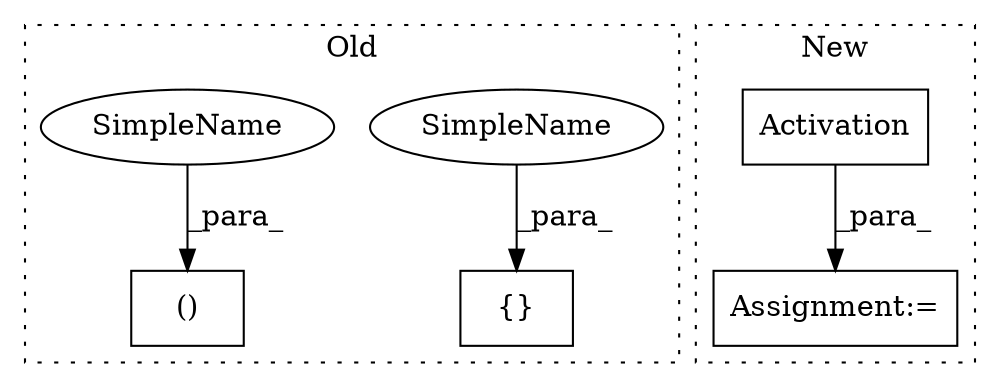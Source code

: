digraph G {
subgraph cluster0 {
1 [label="{}" a="4" s="3015,3021" l="1,1" shape="box"];
4 [label="()" a="106" s="2937" l="17" shape="box"];
5 [label="SimpleName" a="42" s="3016" l="2" shape="ellipse"];
6 [label="SimpleName" a="42" s="2937" l="2" shape="ellipse"];
label = "Old";
style="dotted";
}
subgraph cluster1 {
2 [label="Activation" a="32" s="3219,3241" l="11,1" shape="box"];
3 [label="Assignment:=" a="7" s="3376" l="1" shape="box"];
label = "New";
style="dotted";
}
2 -> 3 [label="_para_"];
5 -> 1 [label="_para_"];
6 -> 4 [label="_para_"];
}